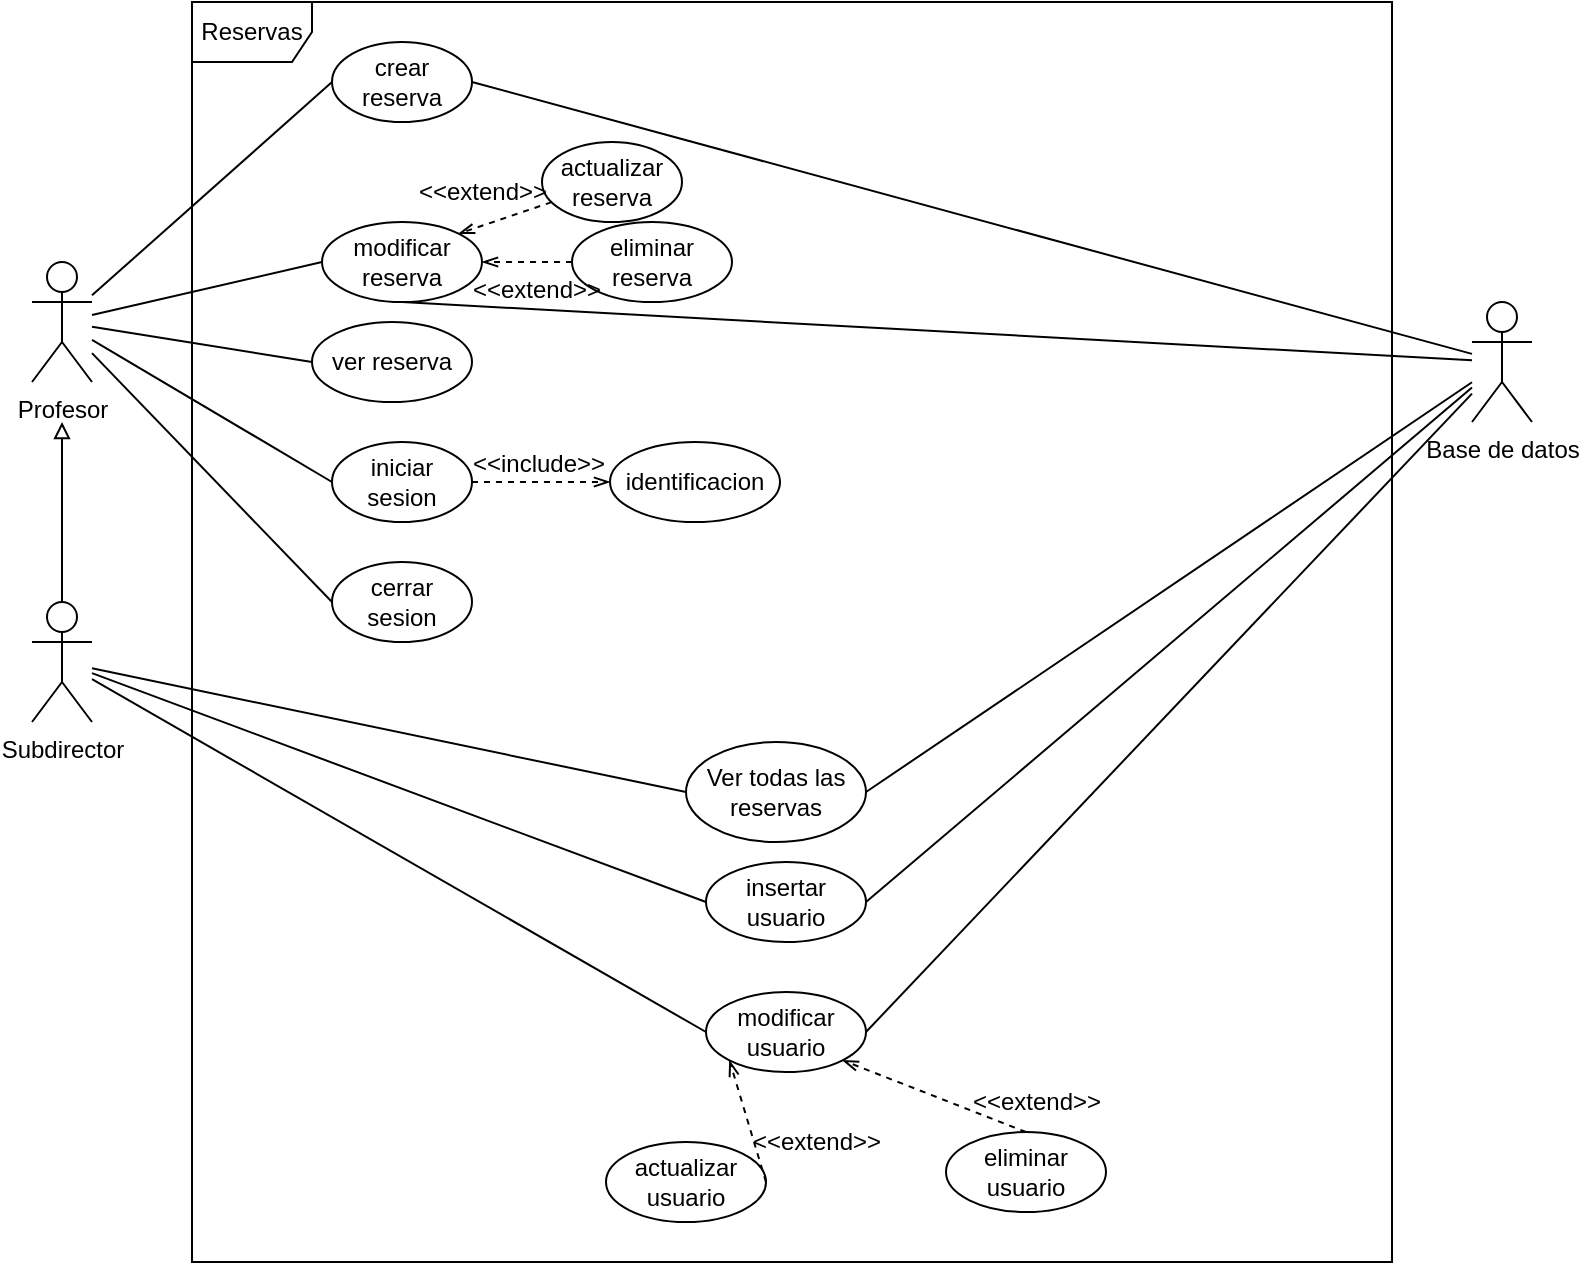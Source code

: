 <mxfile version="26.0.12">
  <diagram name="Página-1" id="iBby-zhWkvjCqV7w-NlJ">
    <mxGraphModel dx="1500" dy="796" grid="1" gridSize="10" guides="1" tooltips="1" connect="1" arrows="1" fold="1" page="1" pageScale="1" pageWidth="827" pageHeight="1169" math="0" shadow="0">
      <root>
        <mxCell id="0" />
        <mxCell id="1" parent="0" />
        <mxCell id="y2qB9gb11Ww_Fg1hbG3P-1" style="edgeStyle=none;shape=connector;curved=0;rounded=0;orthogonalLoop=1;jettySize=auto;html=1;entryX=1;entryY=0.5;entryDx=0;entryDy=0;strokeColor=default;align=center;verticalAlign=middle;fontFamily=Helvetica;fontSize=11;fontColor=default;labelBackgroundColor=default;endArrow=none;endFill=1;startFill=0;" parent="1" source="s7fYocxtLP4It3Uf2HsN-3" target="bFofIouatFmLXm3Uy6-V-19" edge="1">
          <mxGeometry relative="1" as="geometry" />
        </mxCell>
        <mxCell id="y2qB9gb11Ww_Fg1hbG3P-2" style="edgeStyle=none;shape=connector;curved=0;rounded=0;orthogonalLoop=1;jettySize=auto;html=1;entryX=1;entryY=0.5;entryDx=0;entryDy=0;strokeColor=default;align=center;verticalAlign=middle;fontFamily=Helvetica;fontSize=11;fontColor=default;labelBackgroundColor=default;endArrow=none;endFill=1;startFill=0;" parent="1" source="s7fYocxtLP4It3Uf2HsN-3" target="bFofIouatFmLXm3Uy6-V-16" edge="1">
          <mxGeometry relative="1" as="geometry" />
        </mxCell>
        <mxCell id="qkfcZwOi9MSuHN2oBI1G-4" style="edgeStyle=none;shape=connector;rounded=0;orthogonalLoop=1;jettySize=auto;html=1;entryX=1;entryY=0.5;entryDx=0;entryDy=0;strokeColor=default;align=center;verticalAlign=middle;fontFamily=Helvetica;fontSize=11;fontColor=default;labelBackgroundColor=default;startFill=0;endArrow=none;" edge="1" parent="1" source="s7fYocxtLP4It3Uf2HsN-3" target="bFofIouatFmLXm3Uy6-V-3">
          <mxGeometry relative="1" as="geometry" />
        </mxCell>
        <mxCell id="qkfcZwOi9MSuHN2oBI1G-7" style="edgeStyle=none;shape=connector;rounded=0;orthogonalLoop=1;jettySize=auto;html=1;entryX=1;entryY=0.5;entryDx=0;entryDy=0;strokeColor=default;align=center;verticalAlign=middle;fontFamily=Helvetica;fontSize=11;fontColor=default;labelBackgroundColor=default;startFill=0;endArrow=none;" edge="1" parent="1" source="s7fYocxtLP4It3Uf2HsN-3" target="bFofIouatFmLXm3Uy6-V-7">
          <mxGeometry relative="1" as="geometry" />
        </mxCell>
        <mxCell id="qkfcZwOi9MSuHN2oBI1G-8" style="edgeStyle=none;shape=connector;rounded=0;orthogonalLoop=1;jettySize=auto;html=1;entryX=0.5;entryY=1;entryDx=0;entryDy=0;strokeColor=default;align=center;verticalAlign=middle;fontFamily=Helvetica;fontSize=11;fontColor=default;labelBackgroundColor=default;startFill=0;endArrow=none;" edge="1" parent="1" source="s7fYocxtLP4It3Uf2HsN-3" target="bFofIouatFmLXm3Uy6-V-6">
          <mxGeometry relative="1" as="geometry" />
        </mxCell>
        <mxCell id="s7fYocxtLP4It3Uf2HsN-3" value="Base de datos" style="shape=umlActor;verticalLabelPosition=bottom;verticalAlign=top;html=1;" parent="1" vertex="1">
          <mxGeometry x="760" y="300" width="30" height="60" as="geometry" />
        </mxCell>
        <mxCell id="qkfcZwOi9MSuHN2oBI1G-11" style="edgeStyle=none;shape=connector;rounded=0;orthogonalLoop=1;jettySize=auto;html=1;entryX=0;entryY=0.5;entryDx=0;entryDy=0;strokeColor=default;align=center;verticalAlign=middle;fontFamily=Helvetica;fontSize=11;fontColor=default;labelBackgroundColor=default;startFill=0;endArrow=none;" edge="1" parent="1" source="s7fYocxtLP4It3Uf2HsN-6" target="bFofIouatFmLXm3Uy6-V-7">
          <mxGeometry relative="1" as="geometry" />
        </mxCell>
        <mxCell id="qkfcZwOi9MSuHN2oBI1G-12" style="edgeStyle=none;shape=connector;rounded=0;orthogonalLoop=1;jettySize=auto;html=1;entryX=0;entryY=0.5;entryDx=0;entryDy=0;strokeColor=default;align=center;verticalAlign=middle;fontFamily=Helvetica;fontSize=11;fontColor=default;labelBackgroundColor=default;startFill=0;endArrow=none;" edge="1" parent="1" source="s7fYocxtLP4It3Uf2HsN-6" target="bFofIouatFmLXm3Uy6-V-6">
          <mxGeometry relative="1" as="geometry" />
        </mxCell>
        <mxCell id="qkfcZwOi9MSuHN2oBI1G-13" style="edgeStyle=none;shape=connector;rounded=0;orthogonalLoop=1;jettySize=auto;html=1;entryX=0;entryY=0.5;entryDx=0;entryDy=0;strokeColor=default;align=center;verticalAlign=middle;fontFamily=Helvetica;fontSize=11;fontColor=default;labelBackgroundColor=default;startFill=0;endArrow=none;" edge="1" parent="1" source="s7fYocxtLP4It3Uf2HsN-6" target="bFofIouatFmLXm3Uy6-V-14">
          <mxGeometry relative="1" as="geometry" />
        </mxCell>
        <mxCell id="qkfcZwOi9MSuHN2oBI1G-14" style="edgeStyle=none;shape=connector;rounded=0;orthogonalLoop=1;jettySize=auto;html=1;entryX=0;entryY=0.5;entryDx=0;entryDy=0;strokeColor=default;align=center;verticalAlign=middle;fontFamily=Helvetica;fontSize=11;fontColor=default;labelBackgroundColor=default;startFill=0;endArrow=none;" edge="1" parent="1" source="s7fYocxtLP4It3Uf2HsN-6" target="qkfcZwOi9MSuHN2oBI1G-9">
          <mxGeometry relative="1" as="geometry" />
        </mxCell>
        <mxCell id="qkfcZwOi9MSuHN2oBI1G-16" style="edgeStyle=none;shape=connector;rounded=0;orthogonalLoop=1;jettySize=auto;html=1;entryX=0;entryY=0.5;entryDx=0;entryDy=0;strokeColor=default;align=center;verticalAlign=middle;fontFamily=Helvetica;fontSize=11;fontColor=default;labelBackgroundColor=default;startFill=0;endArrow=none;" edge="1" parent="1" source="s7fYocxtLP4It3Uf2HsN-6" target="qkfcZwOi9MSuHN2oBI1G-15">
          <mxGeometry relative="1" as="geometry" />
        </mxCell>
        <mxCell id="s7fYocxtLP4It3Uf2HsN-6" value="Profesor" style="shape=umlActor;verticalLabelPosition=bottom;verticalAlign=top;html=1;" parent="1" vertex="1">
          <mxGeometry x="40" y="280" width="30" height="60" as="geometry" />
        </mxCell>
        <mxCell id="s7fYocxtLP4It3Uf2HsN-7" value="Reservas" style="shape=umlFrame;whiteSpace=wrap;html=1;pointerEvents=0;" parent="1" vertex="1">
          <mxGeometry x="120" y="150" width="600" height="630" as="geometry" />
        </mxCell>
        <mxCell id="bFofIouatFmLXm3Uy6-V-4" style="rounded=0;orthogonalLoop=1;jettySize=auto;html=1;endArrow=block;endFill=0;" parent="1" source="s7fYocxtLP4It3Uf2HsN-8" edge="1">
          <mxGeometry relative="1" as="geometry">
            <mxPoint x="55" y="360" as="targetPoint" />
          </mxGeometry>
        </mxCell>
        <mxCell id="bFofIouatFmLXm3Uy6-V-5" style="rounded=0;orthogonalLoop=1;jettySize=auto;html=1;entryX=0;entryY=0.5;entryDx=0;entryDy=0;endArrow=none;startFill=0;" parent="1" source="s7fYocxtLP4It3Uf2HsN-8" target="bFofIouatFmLXm3Uy6-V-3" edge="1">
          <mxGeometry relative="1" as="geometry" />
        </mxCell>
        <mxCell id="qkfcZwOi9MSuHN2oBI1G-1" style="rounded=0;orthogonalLoop=1;jettySize=auto;html=1;entryX=0;entryY=0.5;entryDx=0;entryDy=0;endArrow=none;startFill=0;" edge="1" parent="1" source="s7fYocxtLP4It3Uf2HsN-8" target="bFofIouatFmLXm3Uy6-V-16">
          <mxGeometry relative="1" as="geometry" />
        </mxCell>
        <mxCell id="qkfcZwOi9MSuHN2oBI1G-2" style="edgeStyle=none;shape=connector;rounded=0;orthogonalLoop=1;jettySize=auto;html=1;entryX=0;entryY=0.5;entryDx=0;entryDy=0;strokeColor=default;align=center;verticalAlign=middle;fontFamily=Helvetica;fontSize=11;fontColor=default;labelBackgroundColor=default;startFill=0;endArrow=none;" edge="1" parent="1" source="s7fYocxtLP4It3Uf2HsN-8" target="bFofIouatFmLXm3Uy6-V-19">
          <mxGeometry relative="1" as="geometry" />
        </mxCell>
        <mxCell id="s7fYocxtLP4It3Uf2HsN-8" value="Subdirector" style="shape=umlActor;verticalLabelPosition=bottom;verticalAlign=top;html=1;" parent="1" vertex="1">
          <mxGeometry x="40" y="450" width="30" height="60" as="geometry" />
        </mxCell>
        <mxCell id="bFofIouatFmLXm3Uy6-V-3" value="Ver todas las reservas" style="ellipse;whiteSpace=wrap;html=1;" parent="1" vertex="1">
          <mxGeometry x="367" y="520" width="90" height="50" as="geometry" />
        </mxCell>
        <mxCell id="bFofIouatFmLXm3Uy6-V-6" value="modificar reserva" style="ellipse;whiteSpace=wrap;html=1;" parent="1" vertex="1">
          <mxGeometry x="185" y="260" width="80" height="40" as="geometry" />
        </mxCell>
        <mxCell id="bFofIouatFmLXm3Uy6-V-7" value="crear reserva" style="ellipse;whiteSpace=wrap;html=1;" parent="1" vertex="1">
          <mxGeometry x="190" y="170" width="70" height="40" as="geometry" />
        </mxCell>
        <mxCell id="bFofIouatFmLXm3Uy6-V-20" style="rounded=0;orthogonalLoop=1;jettySize=auto;html=1;entryX=1;entryY=0;entryDx=0;entryDy=0;dashed=1;endArrow=openThin;endFill=0;" parent="1" source="bFofIouatFmLXm3Uy6-V-8" target="bFofIouatFmLXm3Uy6-V-6" edge="1">
          <mxGeometry relative="1" as="geometry" />
        </mxCell>
        <mxCell id="bFofIouatFmLXm3Uy6-V-8" value="actualizar reserva" style="ellipse;whiteSpace=wrap;html=1;" parent="1" vertex="1">
          <mxGeometry x="295" y="220" width="70" height="40" as="geometry" />
        </mxCell>
        <mxCell id="bFofIouatFmLXm3Uy6-V-9" value="eliminar reserva" style="ellipse;whiteSpace=wrap;html=1;" parent="1" vertex="1">
          <mxGeometry x="310" y="260" width="80" height="40" as="geometry" />
        </mxCell>
        <mxCell id="bFofIouatFmLXm3Uy6-V-14" value="ver reserva" style="ellipse;whiteSpace=wrap;html=1;" parent="1" vertex="1">
          <mxGeometry x="180" y="310" width="80" height="40" as="geometry" />
        </mxCell>
        <mxCell id="bFofIouatFmLXm3Uy6-V-16" value="insertar usuario" style="ellipse;whiteSpace=wrap;html=1;" parent="1" vertex="1">
          <mxGeometry x="377" y="580" width="80" height="40" as="geometry" />
        </mxCell>
        <mxCell id="bFofIouatFmLXm3Uy6-V-17" value="eliminar usuario" style="ellipse;whiteSpace=wrap;html=1;" parent="1" vertex="1">
          <mxGeometry x="497" y="715" width="80" height="40" as="geometry" />
        </mxCell>
        <mxCell id="bFofIouatFmLXm3Uy6-V-18" value="actualizar usuario" style="ellipse;whiteSpace=wrap;html=1;" parent="1" vertex="1">
          <mxGeometry x="327" y="720" width="80" height="40" as="geometry" />
        </mxCell>
        <mxCell id="bFofIouatFmLXm3Uy6-V-19" value="modificar usuario" style="ellipse;whiteSpace=wrap;html=1;" parent="1" vertex="1">
          <mxGeometry x="377" y="645" width="80" height="40" as="geometry" />
        </mxCell>
        <mxCell id="bFofIouatFmLXm3Uy6-V-21" style="rounded=0;orthogonalLoop=1;jettySize=auto;html=1;entryX=1;entryY=0.5;entryDx=0;entryDy=0;dashed=1;endArrow=openThin;endFill=0;exitX=0;exitY=0.5;exitDx=0;exitDy=0;" parent="1" source="bFofIouatFmLXm3Uy6-V-9" target="bFofIouatFmLXm3Uy6-V-6" edge="1">
          <mxGeometry relative="1" as="geometry">
            <mxPoint x="442" y="233" as="sourcePoint" />
            <mxPoint x="395" y="190" as="targetPoint" />
          </mxGeometry>
        </mxCell>
        <mxCell id="bFofIouatFmLXm3Uy6-V-23" style="rounded=0;orthogonalLoop=1;jettySize=auto;html=1;entryX=1;entryY=1;entryDx=0;entryDy=0;dashed=1;endArrow=openThin;endFill=0;exitX=0.5;exitY=0;exitDx=0;exitDy=0;" parent="1" source="bFofIouatFmLXm3Uy6-V-17" target="bFofIouatFmLXm3Uy6-V-19" edge="1">
          <mxGeometry relative="1" as="geometry">
            <mxPoint x="374" y="683" as="sourcePoint" />
            <mxPoint x="327" y="640" as="targetPoint" />
          </mxGeometry>
        </mxCell>
        <mxCell id="bFofIouatFmLXm3Uy6-V-24" style="rounded=0;orthogonalLoop=1;jettySize=auto;html=1;entryX=0;entryY=1;entryDx=0;entryDy=0;dashed=1;endArrow=openThin;endFill=0;exitX=1;exitY=0.5;exitDx=0;exitDy=0;" parent="1" source="bFofIouatFmLXm3Uy6-V-18" target="bFofIouatFmLXm3Uy6-V-19" edge="1">
          <mxGeometry relative="1" as="geometry">
            <mxPoint x="384" y="693" as="sourcePoint" />
            <mxPoint x="337" y="650" as="targetPoint" />
          </mxGeometry>
        </mxCell>
        <mxCell id="bFofIouatFmLXm3Uy6-V-25" value="&amp;lt;&amp;lt;extend&amp;gt;&amp;gt;" style="text;html=1;align=center;verticalAlign=middle;resizable=0;points=[];autosize=1;strokeColor=none;fillColor=none;" parent="1" vertex="1">
          <mxGeometry x="220" y="230" width="90" height="30" as="geometry" />
        </mxCell>
        <mxCell id="bFofIouatFmLXm3Uy6-V-26" value="&amp;lt;&amp;lt;extend&amp;gt;&amp;gt;" style="text;html=1;align=center;verticalAlign=middle;resizable=0;points=[];autosize=1;strokeColor=none;fillColor=none;" parent="1" vertex="1">
          <mxGeometry x="247" y="279" width="90" height="30" as="geometry" />
        </mxCell>
        <mxCell id="bFofIouatFmLXm3Uy6-V-27" value="&amp;lt;&amp;lt;extend&amp;gt;&amp;gt;" style="text;html=1;align=center;verticalAlign=middle;resizable=0;points=[];autosize=1;strokeColor=none;fillColor=none;" parent="1" vertex="1">
          <mxGeometry x="387" y="705" width="90" height="30" as="geometry" />
        </mxCell>
        <mxCell id="bFofIouatFmLXm3Uy6-V-28" value="&amp;lt;&amp;lt;extend&amp;gt;&amp;gt;" style="text;html=1;align=center;verticalAlign=middle;resizable=0;points=[];autosize=1;strokeColor=none;fillColor=none;" parent="1" vertex="1">
          <mxGeometry x="497" y="685" width="90" height="30" as="geometry" />
        </mxCell>
        <mxCell id="qkfcZwOi9MSuHN2oBI1G-9" value="iniciar sesion" style="ellipse;whiteSpace=wrap;html=1;" vertex="1" parent="1">
          <mxGeometry x="190" y="370" width="70" height="40" as="geometry" />
        </mxCell>
        <mxCell id="qkfcZwOi9MSuHN2oBI1G-15" value="cerrar sesion" style="ellipse;whiteSpace=wrap;html=1;" vertex="1" parent="1">
          <mxGeometry x="190" y="430" width="70" height="40" as="geometry" />
        </mxCell>
        <mxCell id="qkfcZwOi9MSuHN2oBI1G-17" value="identificacion" style="ellipse;whiteSpace=wrap;html=1;" vertex="1" parent="1">
          <mxGeometry x="329" y="370" width="85" height="40" as="geometry" />
        </mxCell>
        <mxCell id="qkfcZwOi9MSuHN2oBI1G-19" style="rounded=0;orthogonalLoop=1;jettySize=auto;html=1;entryX=0;entryY=0.5;entryDx=0;entryDy=0;dashed=1;endArrow=openThin;endFill=0;exitX=1;exitY=0.5;exitDx=0;exitDy=0;" edge="1" parent="1" source="qkfcZwOi9MSuHN2oBI1G-9" target="qkfcZwOi9MSuHN2oBI1G-17">
          <mxGeometry relative="1" as="geometry">
            <mxPoint x="407" y="456" as="sourcePoint" />
            <mxPoint x="316" y="420" as="targetPoint" />
          </mxGeometry>
        </mxCell>
        <mxCell id="qkfcZwOi9MSuHN2oBI1G-20" value="&amp;lt;&amp;lt;include&amp;gt;&amp;gt;" style="text;html=1;align=center;verticalAlign=middle;resizable=0;points=[];autosize=1;strokeColor=none;fillColor=none;" vertex="1" parent="1">
          <mxGeometry x="248" y="366" width="90" height="30" as="geometry" />
        </mxCell>
      </root>
    </mxGraphModel>
  </diagram>
</mxfile>
